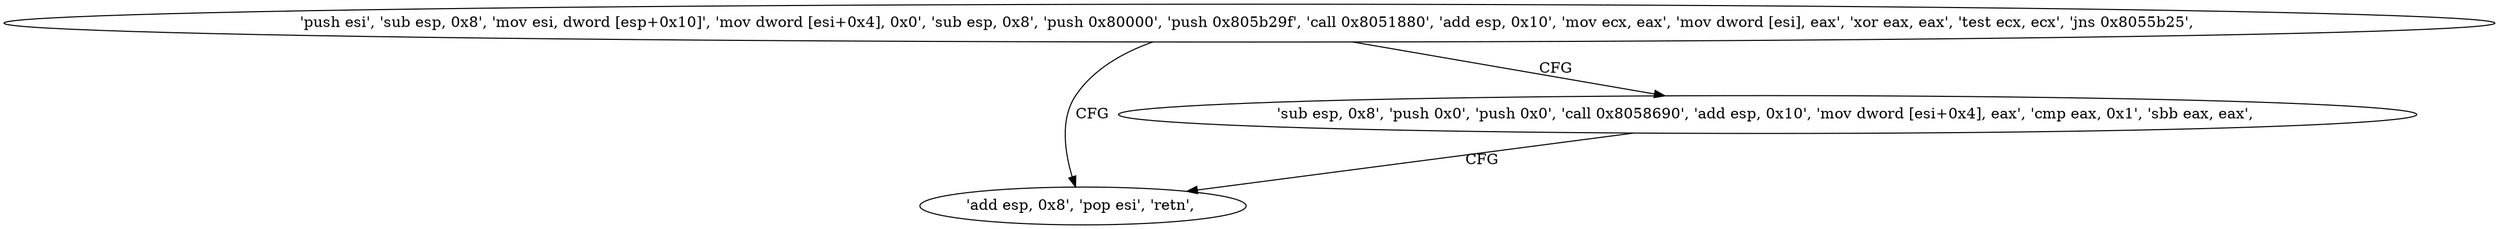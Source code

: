 digraph "func" {
"134568672" [label = "'push esi', 'sub esp, 0x8', 'mov esi, dword [esp+0x10]', 'mov dword [esi+0x4], 0x0', 'sub esp, 0x8', 'push 0x80000', 'push 0x805b29f', 'call 0x8051880', 'add esp, 0x10', 'mov ecx, eax', 'mov dword [esi], eax', 'xor eax, eax', 'test ecx, ecx', 'jns 0x8055b25', " ]
"134568741" [label = "'add esp, 0x8', 'pop esi', 'retn', " ]
"134568718" [label = "'sub esp, 0x8', 'push 0x0', 'push 0x0', 'call 0x8058690', 'add esp, 0x10', 'mov dword [esi+0x4], eax', 'cmp eax, 0x1', 'sbb eax, eax', " ]
"134568672" -> "134568741" [ label = "CFG" ]
"134568672" -> "134568718" [ label = "CFG" ]
"134568718" -> "134568741" [ label = "CFG" ]
}
